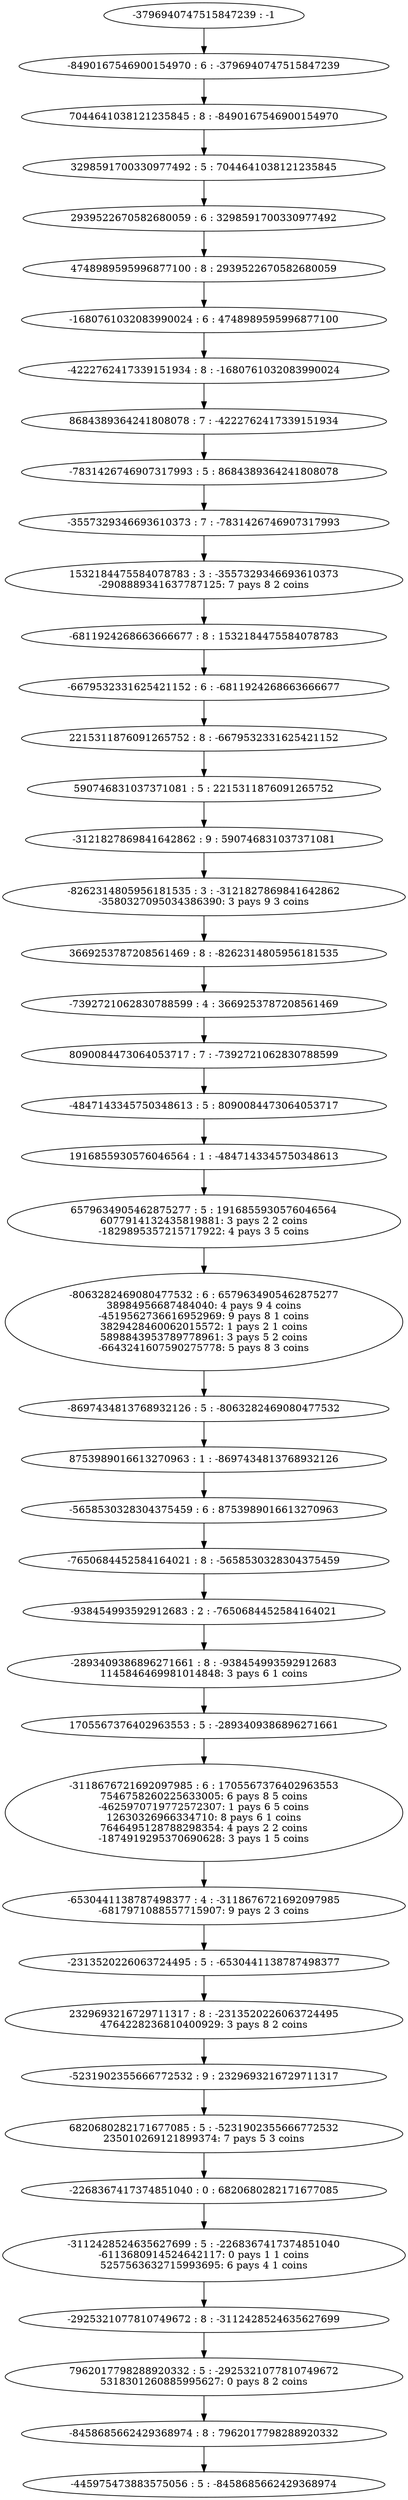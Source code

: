 digraph "plots_10_0.2_0.1_1000000.0_6000.0_2880000.0/tree_0.dot" {
	0 [label="-3796940747515847239 : -1"]
	1 [label="-8490167546900154970 : 6 : -3796940747515847239
"]
	2 [label="7044641038121235845 : 8 : -8490167546900154970
"]
	3 [label="3298591700330977492 : 5 : 7044641038121235845
"]
	4 [label="2939522670582680059 : 6 : 3298591700330977492
"]
	5 [label="4748989595996877100 : 8 : 2939522670582680059
"]
	6 [label="-1680761032083990024 : 6 : 4748989595996877100
"]
	7 [label="-4222762417339151934 : 8 : -1680761032083990024
"]
	8 [label="8684389364241808078 : 7 : -4222762417339151934
"]
	9 [label="-7831426746907317993 : 5 : 8684389364241808078
"]
	10 [label="-3557329346693610373 : 7 : -7831426746907317993
"]
	11 [label="1532184475584078783 : 3 : -3557329346693610373
-2908889341637787125: 7 pays 8 2 coins
"]
	12 [label="-6811924268663666677 : 8 : 1532184475584078783
"]
	13 [label="-6679532331625421152 : 6 : -6811924268663666677
"]
	14 [label="2215311876091265752 : 8 : -6679532331625421152
"]
	15 [label="590746831037371081 : 5 : 2215311876091265752
"]
	16 [label="-3121827869841642862 : 9 : 590746831037371081
"]
	17 [label="-8262314805956181535 : 3 : -3121827869841642862
-3580327095034386390: 3 pays 9 3 coins
"]
	18 [label="3669253787208561469 : 8 : -8262314805956181535
"]
	19 [label="-7392721062830788599 : 4 : 3669253787208561469
"]
	20 [label="8090084473064053717 : 7 : -7392721062830788599
"]
	21 [label="-4847143345750348613 : 5 : 8090084473064053717
"]
	22 [label="1916855930576046564 : 1 : -4847143345750348613
"]
	23 [label="6579634905462875277 : 5 : 1916855930576046564
6077914132435819881: 3 pays 2 2 coins
-1829895357215717922: 4 pays 3 5 coins
"]
	24 [label="-8063282469080477532 : 6 : 6579634905462875277
38984956687484040: 4 pays 9 4 coins
-4519562736616952969: 9 pays 8 1 coins
3829428460062015572: 1 pays 2 1 coins
5898843953789778961: 3 pays 5 2 coins
-6643241607590275778: 5 pays 8 3 coins
"]
	25 [label="-8697434813768932126 : 5 : -8063282469080477532
"]
	26 [label="8753989016613270963 : 1 : -8697434813768932126
"]
	27 [label="-5658530328304375459 : 6 : 8753989016613270963
"]
	28 [label="-7650684452584164021 : 8 : -5658530328304375459
"]
	29 [label="-938454993592912683 : 2 : -7650684452584164021
"]
	30 [label="-2893409386896271661 : 8 : -938454993592912683
1145846469981014848: 3 pays 6 1 coins
"]
	31 [label="1705567376402963553 : 5 : -2893409386896271661
"]
	32 [label="-3118676721692097985 : 6 : 1705567376402963553
7546758260225633005: 6 pays 8 5 coins
-4625970719772572307: 1 pays 6 5 coins
12630326966334710: 8 pays 6 1 coins
7646495128788298354: 4 pays 2 2 coins
-1874919295370690628: 3 pays 1 5 coins
"]
	33 [label="-6530441138787498377 : 4 : -3118676721692097985
-6817971088557715907: 9 pays 2 3 coins
"]
	34 [label="-2313520226063724495 : 5 : -6530441138787498377
"]
	35 [label="2329693216729711317 : 8 : -2313520226063724495
4764228236810400929: 3 pays 8 2 coins
"]
	36 [label="-5231902355666772532 : 9 : 2329693216729711317
"]
	37 [label="6820680282171677085 : 5 : -5231902355666772532
235010269121899374: 7 pays 5 3 coins
"]
	38 [label="-2268367417374851040 : 0 : 6820680282171677085
"]
	39 [label="-3112428524635627699 : 5 : -2268367417374851040
-6113680914524642117: 0 pays 1 1 coins
5257563632715993695: 6 pays 4 1 coins
"]
	40 [label="-2925321077810749672 : 8 : -3112428524635627699
"]
	41 [label="7962017798288920332 : 5 : -2925321077810749672
5318301260885995627: 0 pays 8 2 coins
"]
	42 [label="-8458685662429368974 : 8 : 7962017798288920332
"]
	43 [label="-445975473883575056 : 5 : -8458685662429368974
"]
	0 -> 1
	1 -> 2
	2 -> 3
	3 -> 4
	4 -> 5
	5 -> 6
	6 -> 7
	7 -> 8
	8 -> 9
	9 -> 10
	10 -> 11
	11 -> 12
	12 -> 13
	13 -> 14
	14 -> 15
	15 -> 16
	16 -> 17
	17 -> 18
	18 -> 19
	19 -> 20
	20 -> 21
	21 -> 22
	22 -> 23
	23 -> 24
	24 -> 25
	25 -> 26
	26 -> 27
	27 -> 28
	28 -> 29
	29 -> 30
	30 -> 31
	31 -> 32
	32 -> 33
	33 -> 34
	34 -> 35
	35 -> 36
	36 -> 37
	37 -> 38
	38 -> 39
	39 -> 40
	40 -> 41
	41 -> 42
	42 -> 43
}
